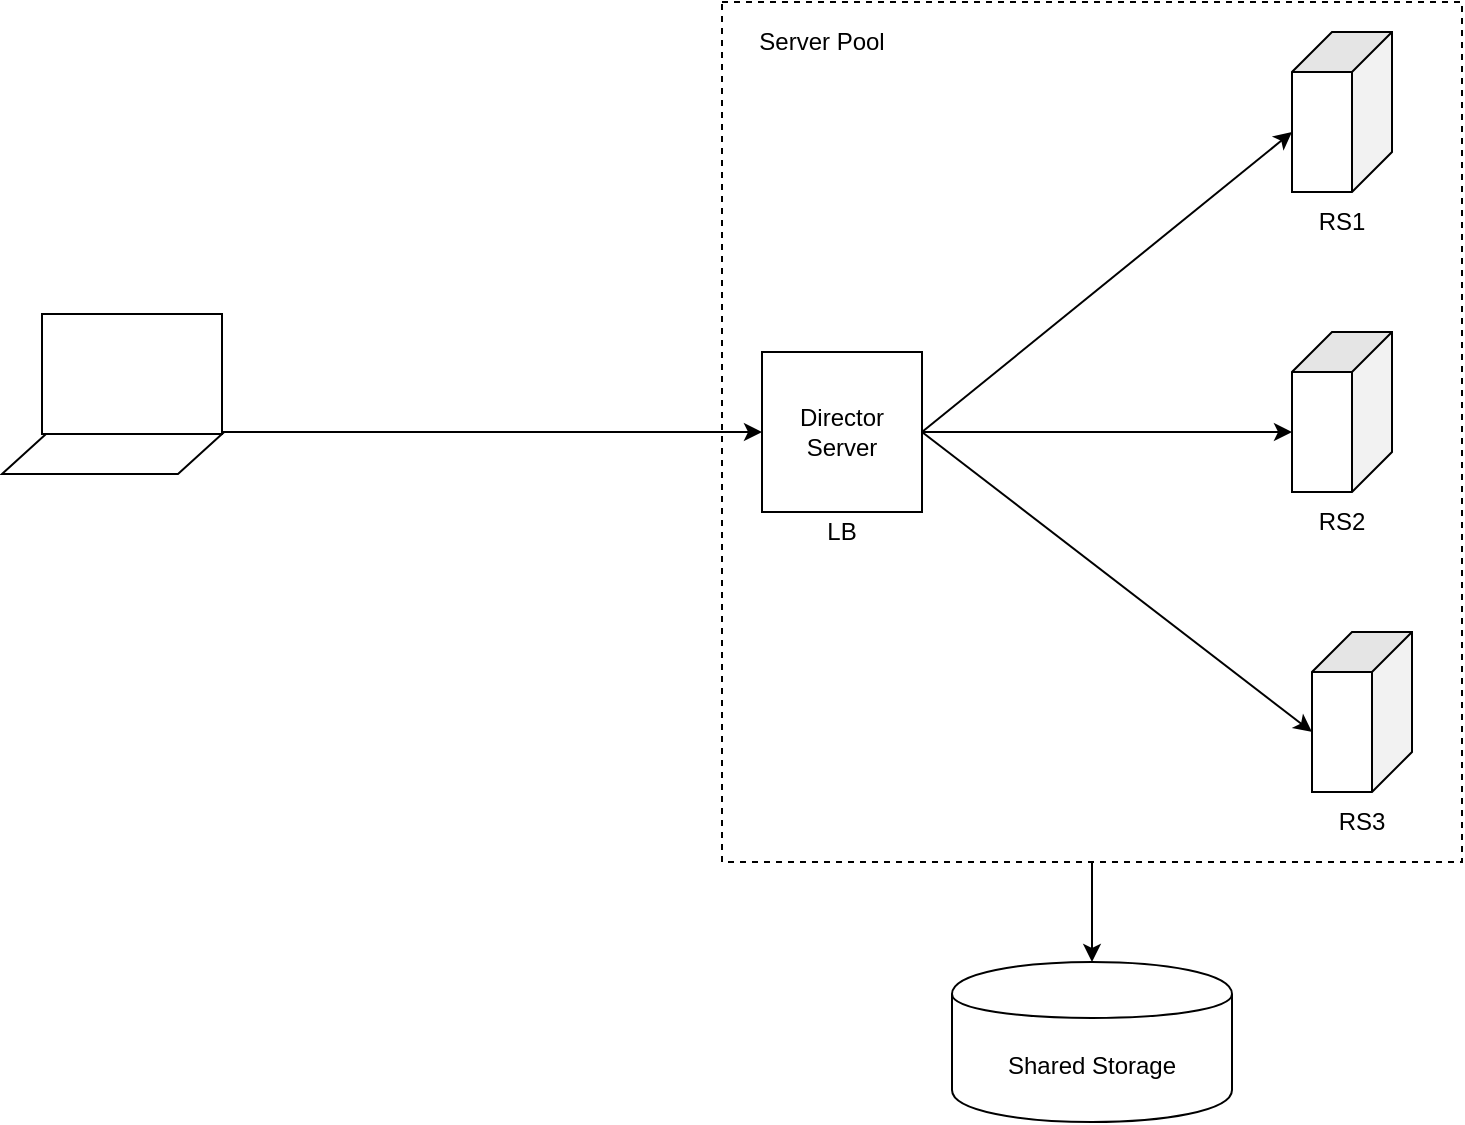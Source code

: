 <mxfile version="12.4.7" type="github">
  <diagram id="fQ0tpxYxzntRypLSKaCK" name="Page-1">
    <mxGraphModel dx="1929" dy="582" grid="1" gridSize="10" guides="1" tooltips="1" connect="1" arrows="1" fold="1" page="1" pageScale="1" pageWidth="827" pageHeight="1169" math="0" shadow="0">
      <root>
        <mxCell id="0"/>
        <mxCell id="1" parent="0"/>
        <mxCell id="0HKvY1qHdafvXrGgFuwy-4" value="" style="edgeStyle=orthogonalEdgeStyle;rounded=0;orthogonalLoop=1;jettySize=auto;html=1;" edge="1" parent="1" source="0HKvY1qHdafvXrGgFuwy-1" target="0HKvY1qHdafvXrGgFuwy-3">
          <mxGeometry relative="1" as="geometry"/>
        </mxCell>
        <mxCell id="0HKvY1qHdafvXrGgFuwy-1" value="" style="rounded=0;whiteSpace=wrap;html=1;dashed=1;" vertex="1" parent="1">
          <mxGeometry x="310" y="70" width="370" height="430" as="geometry"/>
        </mxCell>
        <mxCell id="ntUbtXpExg5YZEW9Ewyy-10" style="rounded=0;orthogonalLoop=1;jettySize=auto;html=1;exitX=1;exitY=0.5;exitDx=0;exitDy=0;entryX=0;entryY=0;entryDx=50;entryDy=50;entryPerimeter=0;" parent="1" source="ntUbtXpExg5YZEW9Ewyy-1" target="ntUbtXpExg5YZEW9Ewyy-2" edge="1">
          <mxGeometry relative="1" as="geometry"/>
        </mxCell>
        <mxCell id="ntUbtXpExg5YZEW9Ewyy-11" style="edgeStyle=none;rounded=0;orthogonalLoop=1;jettySize=auto;html=1;exitX=1;exitY=0.5;exitDx=0;exitDy=0;entryX=0;entryY=0;entryDx=50;entryDy=50;entryPerimeter=0;" parent="1" source="ntUbtXpExg5YZEW9Ewyy-1" target="ntUbtXpExg5YZEW9Ewyy-3" edge="1">
          <mxGeometry relative="1" as="geometry"/>
        </mxCell>
        <mxCell id="ntUbtXpExg5YZEW9Ewyy-12" style="edgeStyle=none;rounded=0;orthogonalLoop=1;jettySize=auto;html=1;exitX=1;exitY=0.5;exitDx=0;exitDy=0;entryX=0;entryY=0;entryDx=50;entryDy=50;entryPerimeter=0;" parent="1" source="ntUbtXpExg5YZEW9Ewyy-1" target="ntUbtXpExg5YZEW9Ewyy-4" edge="1">
          <mxGeometry relative="1" as="geometry"/>
        </mxCell>
        <mxCell id="ntUbtXpExg5YZEW9Ewyy-1" value="Director&lt;br&gt;Server" style="whiteSpace=wrap;html=1;aspect=fixed;" parent="1" vertex="1">
          <mxGeometry x="330" y="245" width="80" height="80" as="geometry"/>
        </mxCell>
        <mxCell id="ntUbtXpExg5YZEW9Ewyy-2" value="" style="shape=cube;whiteSpace=wrap;html=1;boundedLbl=1;backgroundOutline=1;darkOpacity=0.05;darkOpacity2=0.1;rotation=90;" parent="1" vertex="1">
          <mxGeometry x="580" y="100" width="80" height="50" as="geometry"/>
        </mxCell>
        <mxCell id="ntUbtXpExg5YZEW9Ewyy-3" value="" style="shape=cube;whiteSpace=wrap;html=1;boundedLbl=1;backgroundOutline=1;darkOpacity=0.05;darkOpacity2=0.1;rotation=90;" parent="1" vertex="1">
          <mxGeometry x="580" y="250" width="80" height="50" as="geometry"/>
        </mxCell>
        <mxCell id="ntUbtXpExg5YZEW9Ewyy-4" value="" style="shape=cube;whiteSpace=wrap;html=1;boundedLbl=1;backgroundOutline=1;darkOpacity=0.05;darkOpacity2=0.1;rotation=90;" parent="1" vertex="1">
          <mxGeometry x="590" y="400" width="80" height="50" as="geometry"/>
        </mxCell>
        <mxCell id="ntUbtXpExg5YZEW9Ewyy-7" value="RS1" style="text;html=1;strokeColor=none;fillColor=none;align=center;verticalAlign=middle;whiteSpace=wrap;rounded=0;" parent="1" vertex="1">
          <mxGeometry x="600" y="170" width="40" height="20" as="geometry"/>
        </mxCell>
        <mxCell id="ntUbtXpExg5YZEW9Ewyy-8" value="RS2" style="text;html=1;strokeColor=none;fillColor=none;align=center;verticalAlign=middle;whiteSpace=wrap;rounded=0;" parent="1" vertex="1">
          <mxGeometry x="600" y="320" width="40" height="20" as="geometry"/>
        </mxCell>
        <mxCell id="ntUbtXpExg5YZEW9Ewyy-9" value="RS3" style="text;html=1;strokeColor=none;fillColor=none;align=center;verticalAlign=middle;whiteSpace=wrap;rounded=0;" parent="1" vertex="1">
          <mxGeometry x="610" y="470" width="40" height="20" as="geometry"/>
        </mxCell>
        <mxCell id="0HKvY1qHdafvXrGgFuwy-2" value="Server Pool" style="text;html=1;strokeColor=none;fillColor=none;align=center;verticalAlign=middle;whiteSpace=wrap;rounded=0;" vertex="1" parent="1">
          <mxGeometry x="320" y="80" width="80" height="20" as="geometry"/>
        </mxCell>
        <mxCell id="0HKvY1qHdafvXrGgFuwy-3" value="Shared Storage" style="shape=cylinder;whiteSpace=wrap;html=1;boundedLbl=1;backgroundOutline=1;" vertex="1" parent="1">
          <mxGeometry x="425" y="550" width="140" height="80" as="geometry"/>
        </mxCell>
        <mxCell id="0HKvY1qHdafvXrGgFuwy-8" value="" style="edgeStyle=orthogonalEdgeStyle;rounded=0;orthogonalLoop=1;jettySize=auto;html=1;entryX=0;entryY=0.5;entryDx=0;entryDy=0;exitX=1;exitY=1;exitDx=0;exitDy=0;" edge="1" parent="1" source="0HKvY1qHdafvXrGgFuwy-5" target="ntUbtXpExg5YZEW9Ewyy-1">
          <mxGeometry relative="1" as="geometry">
            <mxPoint x="130" y="275" as="targetPoint"/>
            <Array as="points">
              <mxPoint x="50" y="285"/>
            </Array>
          </mxGeometry>
        </mxCell>
        <mxCell id="0HKvY1qHdafvXrGgFuwy-5" value="" style="rounded=0;whiteSpace=wrap;html=1;" vertex="1" parent="1">
          <mxGeometry x="-30" y="226" width="90" height="60" as="geometry"/>
        </mxCell>
        <mxCell id="0HKvY1qHdafvXrGgFuwy-6" value="" style="shape=parallelogram;perimeter=parallelogramPerimeter;whiteSpace=wrap;html=1;" vertex="1" parent="1">
          <mxGeometry x="-50" y="286" width="110" height="20" as="geometry"/>
        </mxCell>
        <mxCell id="0HKvY1qHdafvXrGgFuwy-9" value="LB" style="text;html=1;strokeColor=none;fillColor=none;align=center;verticalAlign=middle;whiteSpace=wrap;rounded=0;dashed=1;" vertex="1" parent="1">
          <mxGeometry x="350" y="325" width="40" height="20" as="geometry"/>
        </mxCell>
      </root>
    </mxGraphModel>
  </diagram>
</mxfile>
